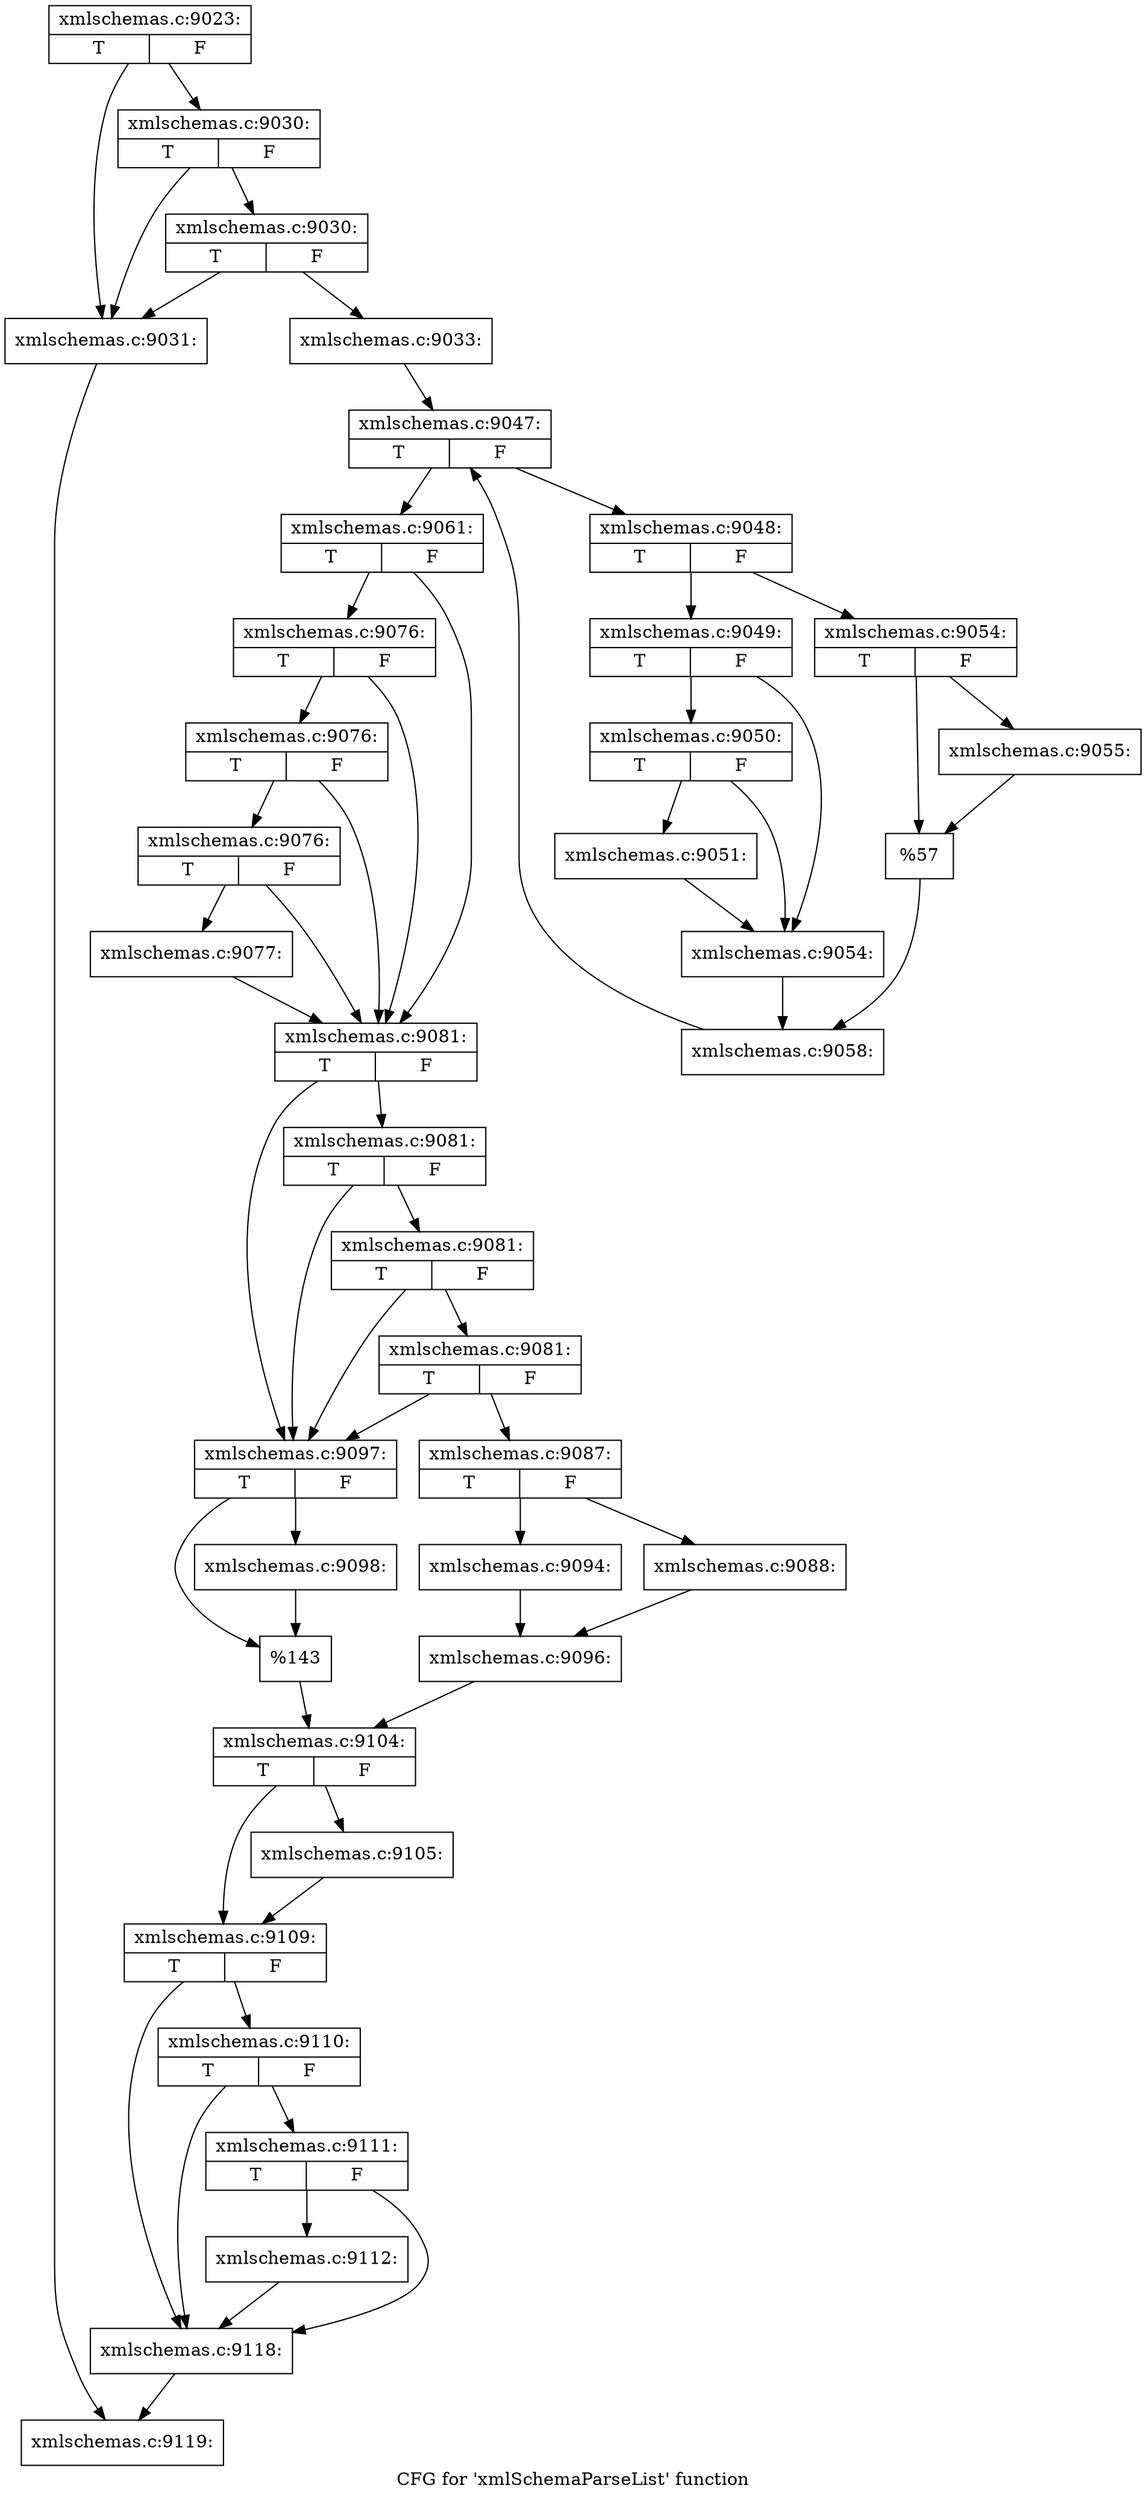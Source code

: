 digraph "CFG for 'xmlSchemaParseList' function" {
	label="CFG for 'xmlSchemaParseList' function";

	Node0x4f56270 [shape=record,label="{xmlschemas.c:9023:|{<s0>T|<s1>F}}"];
	Node0x4f56270 -> Node0x4f71400;
	Node0x4f56270 -> Node0x4f71520;
	Node0x4f71520 [shape=record,label="{xmlschemas.c:9030:|{<s0>T|<s1>F}}"];
	Node0x4f71520 -> Node0x4f71400;
	Node0x4f71520 -> Node0x4f714a0;
	Node0x4f714a0 [shape=record,label="{xmlschemas.c:9030:|{<s0>T|<s1>F}}"];
	Node0x4f714a0 -> Node0x4f71400;
	Node0x4f714a0 -> Node0x4f71450;
	Node0x4f71400 [shape=record,label="{xmlschemas.c:9031:}"];
	Node0x4f71400 -> Node0x4f56750;
	Node0x4f71450 [shape=record,label="{xmlschemas.c:9033:}"];
	Node0x4f71450 -> Node0x4f72910;
	Node0x4f72910 [shape=record,label="{xmlschemas.c:9047:|{<s0>T|<s1>F}}"];
	Node0x4f72910 -> Node0x4f72d00;
	Node0x4f72910 -> Node0x4f72b30;
	Node0x4f72d00 [shape=record,label="{xmlschemas.c:9048:|{<s0>T|<s1>F}}"];
	Node0x4f72d00 -> Node0x4f72ec0;
	Node0x4f72d00 -> Node0x4f72f60;
	Node0x4f72ec0 [shape=record,label="{xmlschemas.c:9049:|{<s0>T|<s1>F}}"];
	Node0x4f72ec0 -> Node0x4f733c0;
	Node0x4f72ec0 -> Node0x4f73410;
	Node0x4f73410 [shape=record,label="{xmlschemas.c:9050:|{<s0>T|<s1>F}}"];
	Node0x4f73410 -> Node0x4f733c0;
	Node0x4f73410 -> Node0x4f73370;
	Node0x4f73370 [shape=record,label="{xmlschemas.c:9051:}"];
	Node0x4f73370 -> Node0x4f733c0;
	Node0x4f733c0 [shape=record,label="{xmlschemas.c:9054:}"];
	Node0x4f733c0 -> Node0x4f72f10;
	Node0x4f72f60 [shape=record,label="{xmlschemas.c:9054:|{<s0>T|<s1>F}}"];
	Node0x4f72f60 -> Node0x4f74340;
	Node0x4f72f60 -> Node0x4f74390;
	Node0x4f74340 [shape=record,label="{xmlschemas.c:9055:}"];
	Node0x4f74340 -> Node0x4f74390;
	Node0x4f74390 [shape=record,label="{%57}"];
	Node0x4f74390 -> Node0x4f72f10;
	Node0x4f72f10 [shape=record,label="{xmlschemas.c:9058:}"];
	Node0x4f72f10 -> Node0x4f72910;
	Node0x4f72b30 [shape=record,label="{xmlschemas.c:9061:|{<s0>T|<s1>F}}"];
	Node0x4f72b30 -> Node0x4f75f10;
	Node0x4f72b30 -> Node0x4f75df0;
	Node0x4f75f10 [shape=record,label="{xmlschemas.c:9076:|{<s0>T|<s1>F}}"];
	Node0x4f75f10 -> Node0x4f75ec0;
	Node0x4f75f10 -> Node0x4f75df0;
	Node0x4f75ec0 [shape=record,label="{xmlschemas.c:9076:|{<s0>T|<s1>F}}"];
	Node0x4f75ec0 -> Node0x4f75e40;
	Node0x4f75ec0 -> Node0x4f75df0;
	Node0x4f75e40 [shape=record,label="{xmlschemas.c:9076:|{<s0>T|<s1>F}}"];
	Node0x4f75e40 -> Node0x4f75da0;
	Node0x4f75e40 -> Node0x4f75df0;
	Node0x4f75da0 [shape=record,label="{xmlschemas.c:9077:}"];
	Node0x4f75da0 -> Node0x4f75df0;
	Node0x4f75df0 [shape=record,label="{xmlschemas.c:9081:|{<s0>T|<s1>F}}"];
	Node0x4f75df0 -> Node0x4f77520;
	Node0x4f75df0 -> Node0x4f77400;
	Node0x4f77520 [shape=record,label="{xmlschemas.c:9081:|{<s0>T|<s1>F}}"];
	Node0x4f77520 -> Node0x4f774d0;
	Node0x4f77520 -> Node0x4f77400;
	Node0x4f774d0 [shape=record,label="{xmlschemas.c:9081:|{<s0>T|<s1>F}}"];
	Node0x4f774d0 -> Node0x4f77450;
	Node0x4f774d0 -> Node0x4f77400;
	Node0x4f77450 [shape=record,label="{xmlschemas.c:9081:|{<s0>T|<s1>F}}"];
	Node0x4f77450 -> Node0x4f77360;
	Node0x4f77450 -> Node0x4f77400;
	Node0x4f77360 [shape=record,label="{xmlschemas.c:9087:|{<s0>T|<s1>F}}"];
	Node0x4f77360 -> Node0x4f781e0;
	Node0x4f77360 -> Node0x4f78280;
	Node0x4f781e0 [shape=record,label="{xmlschemas.c:9088:}"];
	Node0x4f781e0 -> Node0x4f78230;
	Node0x4f78280 [shape=record,label="{xmlschemas.c:9094:}"];
	Node0x4f78280 -> Node0x4f78230;
	Node0x4f78230 [shape=record,label="{xmlschemas.c:9096:}"];
	Node0x4f78230 -> Node0x4f773b0;
	Node0x4f77400 [shape=record,label="{xmlschemas.c:9097:|{<s0>T|<s1>F}}"];
	Node0x4f77400 -> Node0x4f796c0;
	Node0x4f77400 -> Node0x4f79710;
	Node0x4f796c0 [shape=record,label="{xmlschemas.c:9098:}"];
	Node0x4f796c0 -> Node0x4f79710;
	Node0x4f79710 [shape=record,label="{%143}"];
	Node0x4f79710 -> Node0x4f773b0;
	Node0x4f773b0 [shape=record,label="{xmlschemas.c:9104:|{<s0>T|<s1>F}}"];
	Node0x4f773b0 -> Node0x4f7a1f0;
	Node0x4f773b0 -> Node0x4f7a240;
	Node0x4f7a1f0 [shape=record,label="{xmlschemas.c:9105:}"];
	Node0x4f7a1f0 -> Node0x4f7a240;
	Node0x4f7a240 [shape=record,label="{xmlschemas.c:9109:|{<s0>T|<s1>F}}"];
	Node0x4f7a240 -> Node0x4f7ab70;
	Node0x4f7a240 -> Node0x4f7aaa0;
	Node0x4f7ab70 [shape=record,label="{xmlschemas.c:9110:|{<s0>T|<s1>F}}"];
	Node0x4f7ab70 -> Node0x4f7aaf0;
	Node0x4f7ab70 -> Node0x4f7aaa0;
	Node0x4f7aaf0 [shape=record,label="{xmlschemas.c:9111:|{<s0>T|<s1>F}}"];
	Node0x4f7aaf0 -> Node0x4f7aa50;
	Node0x4f7aaf0 -> Node0x4f7aaa0;
	Node0x4f7aa50 [shape=record,label="{xmlschemas.c:9112:}"];
	Node0x4f7aa50 -> Node0x4f7aaa0;
	Node0x4f7aaa0 [shape=record,label="{xmlschemas.c:9118:}"];
	Node0x4f7aaa0 -> Node0x4f56750;
	Node0x4f56750 [shape=record,label="{xmlschemas.c:9119:}"];
}
